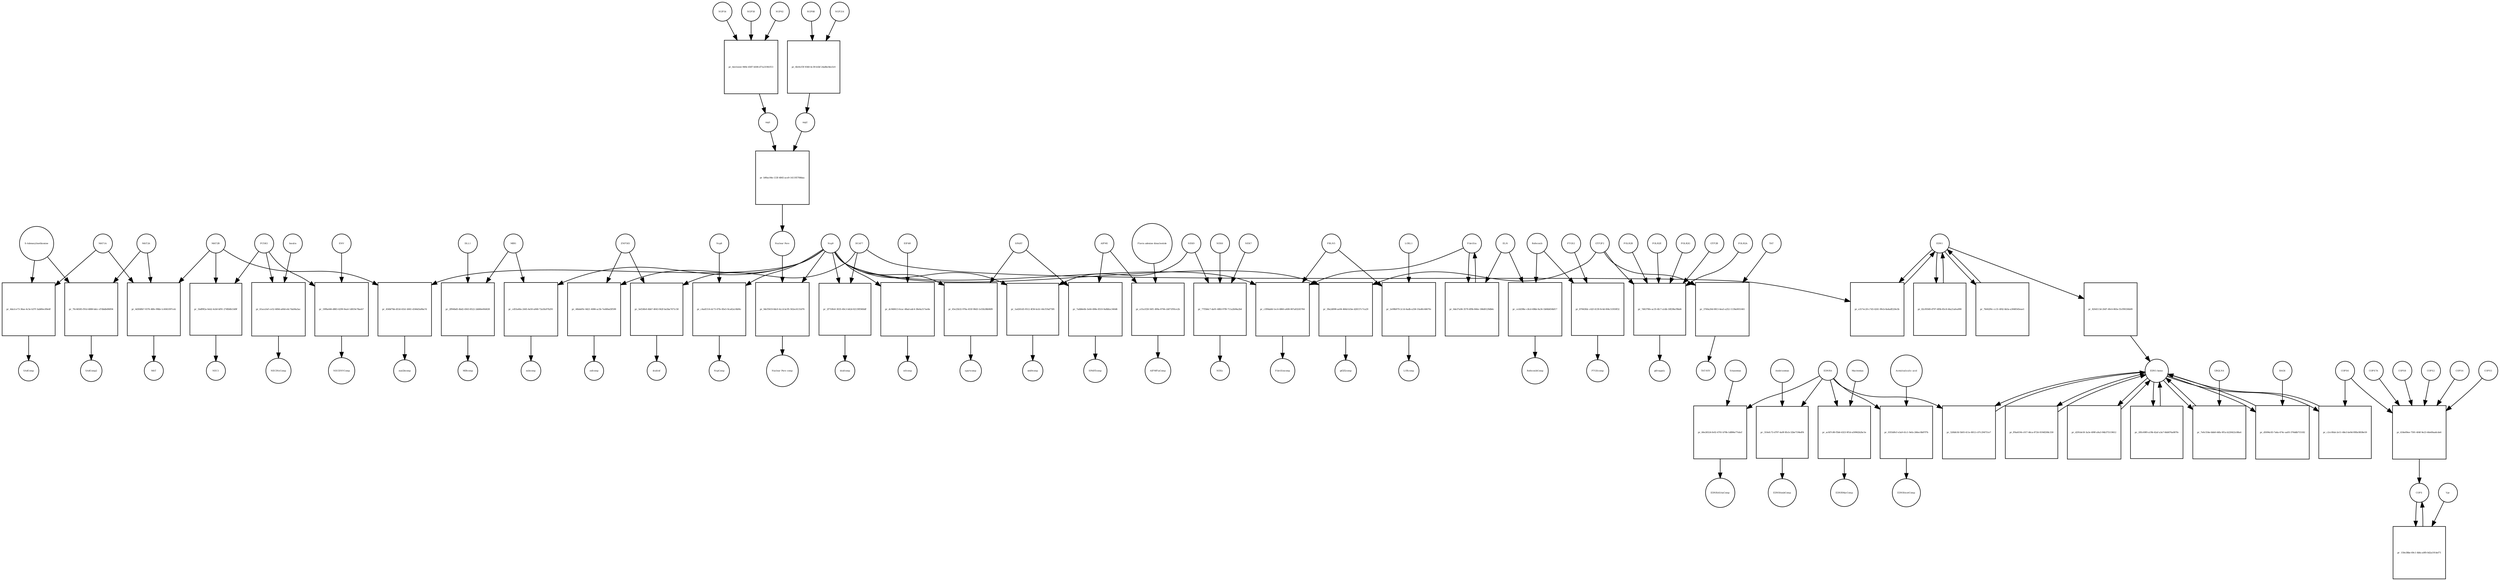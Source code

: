 strict digraph  {
EDN1 [annotation=urn_miriam_uniprot_P05305, bipartite=0, cls=macromolecule, fontsize=4, label=EDN1, shape=circle];
"pr_e317ec20-c7d3-4241-99cb-8a4adf220e3b" [annotation="", bipartite=1, cls=process, fontsize=4, label="pr_e317ec20-c7d3-4241-99cb-8a4adf220e3b", shape=square];
DCAF7 [annotation="urn_miriam_uniprot_P61962|urn_miriam_pubmed_16887337|urn_miriam_pubmed_16949367", bipartite=0, cls=macromolecule, fontsize=4, label=DCAF7, shape=circle];
"pr_82cf0569-d797-4f0b-85c8-44a21afea990" [annotation="", bipartite=1, cls=process, fontsize=4, label="pr_82cf0569-d797-4f0b-85c8-44a21afea990", shape=square];
NUP54 [annotation=urn_miriam_uniprot_Q7Z3B4, bipartite=0, cls=macromolecule, fontsize=4, label=NUP54, shape=circle];
"pr_4ee1eeee-949e-4587-b506-d71a31941f13" [annotation="", bipartite=1, cls=process, fontsize=4, label="pr_4ee1eeee-949e-4587-b506-d71a31941f13", shape=square];
nup1 [annotation=urn_miriam_pubmed_12196509, bipartite=0, cls=complex, fontsize=4, label=nup1, shape=circle];
NUP58 [annotation=urn_miriam_uniprot_Q9BVL2, bipartite=0, cls=macromolecule, fontsize=4, label=NUP58, shape=circle];
NUP62 [annotation=urn_miriam_uniprot_P37198, bipartite=0, cls=macromolecule, fontsize=4, label=NUP62, shape=circle];
GTF2F2 [annotation="urn_miriam_uniprot_P13984|urn_miriam_pubmed_10428810", bipartite=0, cls=macromolecule, fontsize=4, label=GTF2F2, shape=circle];
"pr_7d6379fe-ac35-4fc7-a1db-18f29bcf9bd4" [annotation="", bipartite=1, cls=process, fontsize=4, label="pr_7d6379fe-ac35-4fc7-a1db-18f29bcf9bd4", shape=square];
gtfrnapoly [annotation=urn_miriam_pubmed_26344197, bipartite=0, cls=complex, fontsize=4, label=gtfrnapoly, shape=circle];
GTF2B [annotation=urn_miriam_uniprot_Q00403, bipartite=0, cls=macromolecule, fontsize=4, label=GTF2B, shape=circle];
POLR2A [annotation=urn_miriam_uniprot_P30876, bipartite=0, cls=macromolecule, fontsize=4, label=POLR2A, shape=circle];
POLR2B [annotation=urn_miriam_uniprot_P30876, bipartite=0, cls=macromolecule, fontsize=4, label=POLR2B, shape=circle];
POLR2E [annotation=urn_miriam_uniprot_P19388, bipartite=0, cls=macromolecule, fontsize=4, label=POLR2E, shape=circle];
POLR2G [annotation=urn_miriam_uniprot_P62487, bipartite=0, cls=macromolecule, fontsize=4, label=POLR2G, shape=circle];
NEK9 [annotation=urn_miriam_uniprot_Q8TD19, bipartite=0, cls=macromolecule, fontsize=4, label=NEK9, shape=circle];
"pr_77f3b6c7-da91-48fd-97f8-711a2b94a2b4" [annotation="", bipartite=1, cls=process, fontsize=4, label="pr_77f3b6c7-da91-48fd-97f8-711a2b94a2b4", shape=square];
NEKs [annotation=urn_miriam_pubmed_28514442, bipartite=0, cls=complex, fontsize=4, label=NEKs, shape=circle];
NEK7 [annotation=urn_miriam_uniprot_Q8TDX7, bipartite=0, cls=macromolecule, fontsize=4, label=NEK7, shape=circle];
NEK6 [annotation=urn_miriam_uniprot_Q9HC98, bipartite=0, cls=macromolecule, fontsize=4, label=NEK6, shape=circle];
"pr_7b042f6c-cc31-4f42-bb3a-a3048545eae1" [annotation="", bipartite=1, cls=process, fontsize=4, label="pr_7b042f6c-cc31-4f42-bb3a-a3048545eae1", shape=square];
"EDN1-homo" [annotation=urn_miriam_pubmed_16713569, bipartite=0, cls=complex, fontsize=4, label="EDN1-homo", shape=circle];
"pr_ff4a6194-c017-46ca-8724-0194f208c330" [annotation="", bipartite=1, cls=process, fontsize=4, label="pr_ff4a6194-c017-46ca-8724-0194f208c330", shape=square];
"pr_d291de18-3a3e-499f-a9a3-94b375119612" [annotation="", bipartite=1, cls=process, fontsize=4, label="pr_d291de18-3a3e-499f-a9a3-94b375119612", shape=square];
COPS2 [annotation=urn_miriam_uniprot_P61201, bipartite=0, cls=macromolecule, fontsize=4, label=COPS2, shape=circle];
"pr_634e09ee-7591-404f-9e23-46e69aa6cde6" [annotation="", bipartite=1, cls=process, fontsize=4, label="pr_634e09ee-7591-404f-9e23-46e69aa6cde6", shape=square];
COPS [annotation=urn_miriam_pubmed_16045761, bipartite=0, cls=complex, fontsize=4, label=COPS, shape=circle];
COPS4 [annotation=urn_miriam_uniprot_Q9UBW8, bipartite=0, cls=macromolecule, fontsize=4, label=COPS4, shape=circle];
COPS5 [annotation=urn_miriam_uniprot_Q92905, bipartite=0, cls=macromolecule, fontsize=4, label=COPS5, shape=circle];
COPS6 [annotation=urn_miriam_uniprot_Q7L5N1, bipartite=0, cls=macromolecule, fontsize=4, label=COPS6, shape=circle];
COPS7A [annotation=urn_miriam_uniprot_Q9UBW8, bipartite=0, cls=macromolecule, fontsize=4, label=COPS7A, shape=circle];
COPS8 [annotation=urn_miriam_uniprot_Q99627, bipartite=0, cls=macromolecule, fontsize=4, label=COPS8, shape=circle];
MAT1A [annotation=urn_miriam_uniprot_Q00266, bipartite=0, cls=macromolecule, fontsize=4, label=MAT1A, shape=circle];
"pr_4d3fd0b7-9376-48fe-99bb-1c6041097ceb" [annotation="", bipartite=1, cls=process, fontsize=4, label="pr_4d3fd0b7-9376-48fe-99bb-1c6041097ceb", shape=square];
MAT [annotation=urn_miriam_pubmed_12671891, bipartite=0, cls=complex, fontsize=4, label=MAT, shape=circle];
MAT2A [annotation=urn_miriam_uniprot_P31153, bipartite=0, cls=macromolecule, fontsize=4, label=MAT2A, shape=circle];
MAT2B [annotation="urn_miriam_uniprot_Q9NZL9|urn_miriam_pubmed_10644686|urn_miriam_pubmed_23189196|urn_miriam_pubmed_25075345|urn_miriam_pubmed_23425511", bipartite=0, cls=macromolecule, fontsize=4, label=MAT2B, shape=circle];
FBLN5 [annotation=urn_miriam_uniprot_Q9UBX5, bipartite=0, cls=macromolecule, fontsize=4, label=FBLN5, shape=circle];
"pr_2e99b979-2c1d-4adb-a336-10a40c46670c" [annotation="", bipartite=1, cls=process, fontsize=4, label="pr_2e99b979-2c1d-4adb-a336-10a40c46670c", shape=square];
LOXcomp [annotation=urn_miriam_pubmed_14745449, bipartite=0, cls=complex, fontsize=4, label=LOXcomp, shape=circle];
LOXL1 [annotation=urn_miriam_uniprot_Q08397, bipartite=0, cls=macromolecule, fontsize=4, label=LOXL1, shape=circle];
Nsp9 [annotation="urn_miriam_uniprot_P0DTD1|urn_miriam_ncbiprotein_YP_009725305", bipartite=0, cls=macromolecule, fontsize=4, label=Nsp9, shape=circle];
"pr_456bf7bb-d53d-41b1-b941-d344d3a9ba7d" [annotation="", bipartite=1, cls=process, fontsize=4, label="pr_456bf7bb-d53d-41b1-b941-d344d3a9ba7d", shape=square];
mat2bcomp [annotation=urn_miriam_pubmed_32353859, bipartite=0, cls=complex, fontsize=4, label=mat2bcomp, shape=circle];
MIB1 [annotation="urn_miriam_uniprot_Q86YT6|urn_miriam_pubmed_24185901", bipartite=0, cls=macromolecule, fontsize=4, label=MIB1, shape=circle];
"pr_2ff66bd5-4bd2-4563-8522-2dd46e00d438" [annotation="", bipartite=1, cls=process, fontsize=4, label="pr_2ff66bd5-4bd2-4563-8522-2dd46e00d438", shape=square];
MIBcomp [annotation=urn_miriam_pubmed_21985982, bipartite=0, cls=complex, fontsize=4, label=MIBcomp, shape=circle];
DLL1 [annotation=urn_miriam_uniprot_O00548, bipartite=0, cls=macromolecule, fontsize=4, label=DLL1, shape=circle];
"pr_1bdf9f2a-0eb2-4cb0-bf91-274fb8b13d9f" [annotation="", bipartite=1, cls=process, fontsize=4, label="pr_1bdf9f2a-0eb2-4cb0-bf91-274fb8b13d9f", shape=square];
NEC1 [annotation=urn_miriam_pubmed_25544563, bipartite=0, cls=complex, fontsize=4, label=NEC1, shape=circle];
PCSK1 [annotation=urn_miriam_uniprot_F5H982, bipartite=0, cls=macromolecule, fontsize=4, label=PCSK1, shape=circle];
SPART [annotation=urn_miriam_uniprot_Q8N0X7, bipartite=0, cls=macromolecule, fontsize=4, label=SPART, shape=circle];
"pr_7adb8e6b-3e44-498e-8510-9a8bfac340d6" [annotation="", bipartite=1, cls=process, fontsize=4, label="pr_7adb8e6b-3e44-498e-8510-9a8bfac340d6", shape=square];
SPARTcomp [annotation=urn_miriam_pubmed_19765186, bipartite=0, cls=complex, fontsize=4, label=SPARTcomp, shape=circle];
AIFM1 [annotation=urn_miriam_uniprot_O95831, bipartite=0, cls=macromolecule, fontsize=4, label=AIFM1, shape=circle];
Nsp8 [annotation="urn_miriam_uniprot_P0DTD1|urn_miriam_ncbiprotein_YP_009725304|urn_miriam_taxonomy_2697049", bipartite=0, cls=macromolecule, fontsize=4, label=Nsp8, shape=circle];
"pr_c4ad1514-dc73-47fe-85e5-9ca42a14bf4c" [annotation="", bipartite=1, cls=process, fontsize=4, label="pr_c4ad1514-dc73-47fe-85e5-9ca42a14bf4c", shape=square];
NspComp [annotation=urn_miriam_pubmed_32296183, bipartite=0, cls=complex, fontsize=4, label=NspComp, shape=circle];
"pr_526bfcfd-5b93-411e-8012-c07c294751e7" [annotation="", bipartite=1, cls=process, fontsize=4, label="pr_526bfcfd-5b93-411e-8012-c07c294751e7", shape=square];
EDNRA [annotation=urn_miriam_uniprot_P25101, bipartite=0, cls=macromolecule, fontsize=4, label=EDNRA, shape=circle];
"pr_7e0c554e-bbb0-44fa-9f1a-b220422c88a4" [annotation="", bipartite=1, cls=process, fontsize=4, label="pr_7e0c554e-bbb0-44fa-9f1a-b220422c88a4", shape=square];
UBQLN4 [annotation=urn_miriam_uniprot_Q9NRR5, bipartite=0, cls=macromolecule, fontsize=4, label=UBQLN4, shape=circle];
"pr_c2cc0fab-2e11-48e3-be9d-f0fbc8838e59" [annotation="", bipartite=1, cls=process, fontsize=4, label="pr_c2cc0fab-2e11-48e3-be9d-f0fbc8838e59", shape=square];
Vpr [annotation="urn_miriam_uniprot_I2A5W5|urn_miriam_taxonomy_11676", bipartite=0, cls=macromolecule, fontsize=4, label=Vpr, shape=circle];
"pr_150e38be-69c1-4bfa-a0f0-0d2a1914ef71" [annotation="", bipartite=1, cls=process, fontsize=4, label="pr_150e38be-69c1-4bfa-a0f0-0d2a1914ef71", shape=square];
BAG6 [annotation=urn_miriam_uniprot_P46379, bipartite=0, cls=macromolecule, fontsize=4, label=BAG6, shape=circle];
"pr_d5094c83-7a6a-474c-aa93-376ddb715182" [annotation="", bipartite=1, cls=process, fontsize=4, label="pr_d5094c83-7a6a-474c-aa93-376ddb715182", shape=square];
"pr_820d113d-20d7-49c6-865e-f3cf99336b09" [annotation="", bipartite=1, cls=process, fontsize=4, label="pr_820d113d-20d7-49c6-865e-f3cf99336b09", shape=square];
"pr_3760a20d-0813-4ea5-a252-1139a0051461" [annotation="", bipartite=1, cls=process, fontsize=4, label="pr_3760a20d-0813-4ea5-a252-1139a0051461", shape=square];
"TAT-HIV" [annotation=urn_miriam_pubmed_8934526, bipartite=0, cls=complex, fontsize=4, label="TAT-HIV", shape=circle];
TAT [annotation="urn_miriam_uniprot_A6MI22|urn_miriam_taxonomy_11676", bipartite=0, cls=macromolecule, fontsize=4, label=TAT, shape=circle];
nup2 [annotation=urn_miriam_pubmed_9049309, bipartite=0, cls=complex, fontsize=4, label=nup2, shape=circle];
"pr_b90ac04e-133f-4845-ace9-141195708daa" [annotation="", bipartite=1, cls=process, fontsize=4, label="pr_b90ac04e-133f-4845-ace9-141195708daa", shape=square];
"Nuclear Pore" [annotation=urn_miriam_pubmed_32296183, bipartite=0, cls=complex, fontsize=4, label="Nuclear Pore", shape=circle];
NUP214 [annotation=urn_miriam_uniprot_P35658, bipartite=0, cls=macromolecule, fontsize=4, label=NUP214, shape=circle];
"pr_6b16cf3f-9340-4c39-b1bf-24a8bc8ee3c0" [annotation="", bipartite=1, cls=process, fontsize=4, label="pr_6b16cf3f-9340-4c39-b1bf-24a8bc8ee3c0", shape=square];
NUP88 [annotation="urn_miriam_uniprot_Q99567|urn_miriam_pubmed_30543681", bipartite=0, cls=macromolecule, fontsize=4, label=NUP88, shape=circle];
"pr_9dcf5619-8dc0-4cc4-bc95-502ec6131d76" [annotation="", bipartite=1, cls=process, fontsize=4, label="pr_9dcf5619-8dc0-4cc4-bc95-502ec6131d76", shape=square];
"Nuclear Pore comp" [annotation=urn_miriam_pubmed_32353859, bipartite=0, cls=complex, fontsize=4, label="Nuclear Pore comp", shape=circle];
ZNF503 [annotation=urn_miriam_uniprot_Q96F45, bipartite=0, cls=macromolecule, fontsize=4, label=ZNF503, shape=circle];
"pr_3ef24fe0-4bb7-4043-942f-ba5ba7471c58" [annotation="", bipartite=1, cls=process, fontsize=4, label="pr_3ef24fe0-4bb7-4043-942f-ba5ba7471c58", shape=square];
dcafznf [annotation=urn_miriam_pubmed_27705803, bipartite=0, cls=complex, fontsize=4, label=dcafznf, shape=circle];
"pr_cd55a40a-2445-4e50-a068-72a5fa97b291" [annotation="", bipartite=1, cls=process, fontsize=4, label="pr_cd55a40a-2445-4e50-a068-72a5fa97b291", shape=square];
mibcomp [annotation=urn_miriam_pubmed_32353859, bipartite=0, cls=complex, fontsize=4, label=mibcomp, shape=circle];
"pr_44bdef0c-8d21-4086-ac5b-7ed49ad3f599" [annotation="", bipartite=1, cls=process, fontsize=4, label="pr_44bdef0c-8d21-4086-ac5b-7ed49ad3f599", shape=square];
znfcomp [annotation=urn_miriam_pubmed_32353859, bipartite=0, cls=complex, fontsize=4, label=znfcomp, shape=circle];
"pr_2f710fe0-3035-49c3-b42d-82139f36fddf" [annotation="", bipartite=1, cls=process, fontsize=4, label="pr_2f710fe0-3035-49c3-b42d-82139f36fddf", shape=square];
dcafcomp [annotation=urn_miriam_pubmed_32353859, bipartite=0, cls=complex, fontsize=4, label=dcafcomp, shape=circle];
"pr_dc940613-6cac-48ad-adc4-38e6a317ae8e" [annotation="", bipartite=1, cls=process, fontsize=4, label="pr_dc940613-6cac-48ad-adc4-38e6a317ae8e", shape=square];
eifcomp [annotation=urn_miriam_pubmed_32353859, bipartite=0, cls=complex, fontsize=4, label=eifcomp, shape=circle];
EIF4H [annotation="urn_miriam_uniprot_Q15056|urn_miriam_pubmed_10585411|urn_miriam_pubmed_11418588", bipartite=0, cls=macromolecule, fontsize=4, label=EIF4H, shape=circle];
"pr_65e23b32-976a-455f-90d3-1e55b38b96f8" [annotation="", bipartite=1, cls=process, fontsize=4, label="pr_65e23b32-976a-455f-90d3-1e55b38b96f8", shape=square];
spartcomp [annotation=urn_miriam_pubmed_32353859, bipartite=0, cls=complex, fontsize=4, label=spartcomp, shape=circle];
"pr_1ad261d5-9512-4f36-bcb1-44cf19af75f6" [annotation="", bipartite=1, cls=process, fontsize=4, label="pr_1ad261d5-9512-4f36-bcb1-44cf19af75f6", shape=square];
nek9comp [annotation=urn_miriam_pubmed_32353859, bipartite=0, cls=complex, fontsize=4, label=nek9comp, shape=circle];
"pr_c5f9da8d-1ec4-4860-a408-067a83245764" [annotation="", bipartite=1, cls=process, fontsize=4, label="pr_c5f9da8d-1ec4-4860-a408-067a83245764", shape=square];
Fibrillincomp [annotation=urn_miriam_pubmed_32353859, bipartite=0, cls=complex, fontsize=4, label=Fibrillincomp, shape=circle];
Fibrillin [annotation="urn_miriam_pubmed_8702639|urn_miriam_pubmed_10825173|urn_miriam_pubmed_10544250", bipartite=0, cls=complex, fontsize=4, label=Fibrillin, shape=circle];
"pr_39a2d098-ae04-466d-b1be-d28157c7ca29" [annotation="", bipartite=1, cls=process, fontsize=4, label="pr_39a2d098-ae04-466d-b1be-d28157c7ca29", shape=square];
gtf2f2comp [annotation=urn_miriam_pubmed_32353859, bipartite=0, cls=complex, fontsize=4, label=gtf2f2comp, shape=circle];
"pr_285c69f0-a19b-42af-a3a7-8dd476a087fe" [annotation="", bipartite=1, cls=process, fontsize=4, label="pr_285c69f0-a19b-42af-a3a7-8dd476a087fe", shape=square];
"pr_0de37a94-3579-4f9b-846e-186d0129db6c" [annotation="", bipartite=1, cls=process, fontsize=4, label="pr_0de37a94-3579-4f9b-846e-186d0129db6c", shape=square];
ELN [annotation=urn_miriam_uniprot_P15502, bipartite=0, cls=macromolecule, fontsize=4, label=ELN, shape=circle];
"pr_4da1ce73-36ae-4c5e-b37f-3ab80ec89e6f" [annotation="", bipartite=1, cls=process, fontsize=4, label="pr_4da1ce73-36ae-4c5e-b37f-3ab80ec89e6f", shape=square];
SAdComp [annotation="urn_miriam_pubmed_12631701|urn_miriam_pubmed_12060674|urn_miriam_pubmed_11301045|urn_miriam_pubmed_12660248", bipartite=0, cls=complex, fontsize=4, label=SAdComp, shape=circle];
"S-Adenosylmethionine" [annotation="urn_miriam_pubchem.compound_34755|urn_miriam_chebi_CHEBI%3A15414", bipartite=0, cls="simple chemical", fontsize=4, label="S-Adenosylmethionine", shape=circle];
PTGS2 [annotation="", bipartite=0, cls=macromolecule, fontsize=4, label=PTGS2, shape=circle];
"pr_87843fdc-c42f-4139-9c4d-004c51959f32" [annotation="", bipartite=1, cls=process, fontsize=4, label="pr_87843fdc-c42f-4139-9c4d-004c51959f32", shape=square];
PTGScomp [annotation=urn_miriam_pubmed_20724158, bipartite=0, cls=complex, fontsize=4, label=PTGScomp, shape=circle];
Rofecoxib [annotation="urn_miriam_pubchem.compound_5090|urn_miriam_chebi_CHEBI%3A8887", bipartite=0, cls="simple chemical", fontsize=4, label=Rofecoxib, shape=circle];
"pr_70c46585-f91d-4888-bdcc-d7dbdb496f04" [annotation="", bipartite=1, cls=process, fontsize=4, label="pr_70c46585-f91d-4888-bdcc-d7dbdb496f04", shape=square];
SAdComp2 [annotation="urn_miriam_pubmed_12660248|urn_miriam_pubmed_12023972|urn_miriam_pubmed_11596649", bipartite=0, cls=complex, fontsize=4, label=SAdComp2, shape=circle];
"pr_61aca5ef-ce52-469d-a60d-e6c7da94a5ac" [annotation="", bipartite=1, cls=process, fontsize=4, label="pr_61aca5ef-ce52-469d-a60d-e6c7da94a5ac", shape=square];
NECINsComp [annotation="urn_miriam_pubmed_17016423|urn_miriam_pubmed_17139284", bipartite=0, cls=complex, fontsize=4, label=NECINsComp, shape=circle];
Insulin [annotation=urn_miriam_uniprot_P01308, bipartite=0, cls=macromolecule, fontsize=4, label=Insulin, shape=circle];
"pr_19f8a446-d883-4299-9ea4-1d819e78aeb7" [annotation="", bipartite=1, cls=process, fontsize=4, label="pr_19f8a446-d883-4299-9ea4-1d819e78aeb7", shape=square];
NECENVComp [annotation=urn_miriam_pubmed_8940009, bipartite=0, cls=complex, fontsize=4, label=NECENVComp, shape=circle];
ENV [annotation="urn_miriam_uniprot_A0A517FIL8|urn_miriam_taxonomy_11676", bipartite=0, cls=macromolecule, fontsize=4, label=ENV, shape=circle];
"pr_e31a1f28-56f1-499a-8794-cb871f95ce2b" [annotation="", bipartite=1, cls=process, fontsize=4, label="pr_e31a1f28-56f1-499a-8794-cb871f95ce2b", shape=square];
AIFMFlaComp [annotation="urn_miriam_pubmed_17016423|urn_miriam_pubmed_17139284|urn_miriam_pubmed_10592235", bipartite=0, cls=complex, fontsize=4, label=AIFMFlaComp, shape=circle];
"Flavin adenine dinucleotide" [annotation="urn_miriam_pubchem.compound_643975|urn_miriam_chebi_CHEBI%3A16238", bipartite=0, cls="simple chemical", fontsize=4, label="Flavin adenine dinucleotide", shape=circle];
"pr_66e26524-fe02-4701-b79b-1d896e77ebcf" [annotation="", bipartite=1, cls=process, fontsize=4, label="pr_66e26524-fe02-4701-b79b-1d896e77ebcf", shape=square];
EDNRASitaComp [annotation=urn_miriam_pubmed_17472992, bipartite=0, cls=complex, fontsize=4, label=EDNRASitaComp, shape=circle];
Sitaxentan [annotation="urn_miriam_pubchem.compound_643975|urn_miriam_chebi_CHEBI%3A135736", bipartite=0, cls="simple chemical", fontsize=4, label=Sitaxentan, shape=circle];
"pr_310efc72-d797-4a9f-85cb-32be7194eff4" [annotation="", bipartite=1, cls=process, fontsize=4, label="pr_310efc72-d797-4a9f-85cb-32be7194eff4", shape=square];
EDNRAmbComp [annotation=urn_miriam_pubmed_20811346, bipartite=0, cls=complex, fontsize=4, label=EDNRAmbComp, shape=circle];
Ambrisentan [annotation="urn_miriam_pubchem.compound_6918493|urn_miriam_chebi_CHEBI%3A135949", bipartite=0, cls="simple chemical", fontsize=4, label=Ambrisentan, shape=circle];
"pr_acfd7c80-f5b6-4323-9f1d-a59962b2bc5e" [annotation="", bipartite=1, cls=process, fontsize=4, label="pr_acfd7c80-f5b6-4323-9f1d-a59962b2bc5e", shape=square];
EDNRMacComp [annotation="urn_miriam_pubmed_24261583|urn_miriam_pubmed_22862294|urn_miriam_pubmed_22458347", bipartite=0, cls=complex, fontsize=4, label=EDNRMacComp, shape=circle];
Macitentan [annotation="urn_miriam_pubchem.compound_16004692|urn_miriam_chebi_CHEBI%3A76607", bipartite=0, cls="simple chemical", fontsize=4, label=Macitentan, shape=circle];
"pr_0355d9cf-e3a9-41c1-9efa-266ec0b87f7b" [annotation="", bipartite=1, cls=process, fontsize=4, label="pr_0355d9cf-e3a9-41c1-9efa-266ec0b87f7b", shape=square];
EDNRAcetComp [annotation=urn_miriam_pubmed_10727528, bipartite=0, cls=complex, fontsize=4, label=EDNRAcetComp, shape=circle];
"Acetylsalicylic acid" [annotation="urn_miriam_pubchem.compound_2244|urn_miriam_chebi_CHEBI%3A15365", bipartite=0, cls="simple chemical", fontsize=4, label="Acetylsalicylic acid", shape=circle];
"pr_ce3d39bc-c8cd-49bb-9a34-1b84b834bf17" [annotation="", bipartite=1, cls=process, fontsize=4, label="pr_ce3d39bc-c8cd-49bb-9a34-1b84b834bf17", shape=square];
RofecoxibComp [annotation="urn_miriam_pubmed_17620346|urn_miriam_pubmed_16679386", bipartite=0, cls=complex, fontsize=4, label=RofecoxibComp, shape=circle];
EDN1 -> "pr_e317ec20-c7d3-4241-99cb-8a4adf220e3b"  [annotation="", interaction_type=consumption];
EDN1 -> "pr_82cf0569-d797-4f0b-85c8-44a21afea990"  [annotation="", interaction_type=consumption];
EDN1 -> "pr_7b042f6c-cc31-4f42-bb3a-a3048545eae1"  [annotation="", interaction_type=consumption];
EDN1 -> "pr_820d113d-20d7-49c6-865e-f3cf99336b09"  [annotation="", interaction_type=consumption];
"pr_e317ec20-c7d3-4241-99cb-8a4adf220e3b" -> EDN1  [annotation="", interaction_type=production];
DCAF7 -> "pr_e317ec20-c7d3-4241-99cb-8a4adf220e3b"  [annotation=urn_miriam_pubmed_27880803, interaction_type=catalysis];
DCAF7 -> "pr_3ef24fe0-4bb7-4043-942f-ba5ba7471c58"  [annotation="", interaction_type=consumption];
DCAF7 -> "pr_2f710fe0-3035-49c3-b42d-82139f36fddf"  [annotation="", interaction_type=consumption];
"pr_82cf0569-d797-4f0b-85c8-44a21afea990" -> EDN1  [annotation="", interaction_type=production];
NUP54 -> "pr_4ee1eeee-949e-4587-b506-d71a31941f13"  [annotation="", interaction_type=consumption];
"pr_4ee1eeee-949e-4587-b506-d71a31941f13" -> nup1  [annotation="", interaction_type=production];
nup1 -> "pr_b90ac04e-133f-4845-ace9-141195708daa"  [annotation="", interaction_type=consumption];
NUP58 -> "pr_4ee1eeee-949e-4587-b506-d71a31941f13"  [annotation="", interaction_type=consumption];
NUP62 -> "pr_4ee1eeee-949e-4587-b506-d71a31941f13"  [annotation="", interaction_type=consumption];
GTF2F2 -> "pr_7d6379fe-ac35-4fc7-a1db-18f29bcf9bd4"  [annotation="", interaction_type=consumption];
GTF2F2 -> "pr_3760a20d-0813-4ea5-a252-1139a0051461"  [annotation="", interaction_type=consumption];
GTF2F2 -> "pr_39a2d098-ae04-466d-b1be-d28157c7ca29"  [annotation="", interaction_type=consumption];
"pr_7d6379fe-ac35-4fc7-a1db-18f29bcf9bd4" -> gtfrnapoly  [annotation="", interaction_type=production];
GTF2B -> "pr_7d6379fe-ac35-4fc7-a1db-18f29bcf9bd4"  [annotation="", interaction_type=consumption];
POLR2A -> "pr_7d6379fe-ac35-4fc7-a1db-18f29bcf9bd4"  [annotation="", interaction_type=consumption];
POLR2B -> "pr_7d6379fe-ac35-4fc7-a1db-18f29bcf9bd4"  [annotation="", interaction_type=consumption];
POLR2E -> "pr_7d6379fe-ac35-4fc7-a1db-18f29bcf9bd4"  [annotation="", interaction_type=consumption];
POLR2G -> "pr_7d6379fe-ac35-4fc7-a1db-18f29bcf9bd4"  [annotation="", interaction_type=consumption];
NEK9 -> "pr_77f3b6c7-da91-48fd-97f8-711a2b94a2b4"  [annotation="", interaction_type=consumption];
NEK9 -> "pr_1ad261d5-9512-4f36-bcb1-44cf19af75f6"  [annotation="", interaction_type=consumption];
"pr_77f3b6c7-da91-48fd-97f8-711a2b94a2b4" -> NEKs  [annotation="", interaction_type=production];
NEK7 -> "pr_77f3b6c7-da91-48fd-97f8-711a2b94a2b4"  [annotation="", interaction_type=consumption];
NEK6 -> "pr_77f3b6c7-da91-48fd-97f8-711a2b94a2b4"  [annotation="", interaction_type=consumption];
"pr_7b042f6c-cc31-4f42-bb3a-a3048545eae1" -> EDN1  [annotation="", interaction_type=production];
"EDN1-homo" -> "pr_ff4a6194-c017-46ca-8724-0194f208c330"  [annotation="", interaction_type=consumption];
"EDN1-homo" -> "pr_d291de18-3a3e-499f-a9a3-94b375119612"  [annotation="", interaction_type=consumption];
"EDN1-homo" -> "pr_526bfcfd-5b93-411e-8012-c07c294751e7"  [annotation="", interaction_type=consumption];
"EDN1-homo" -> "pr_7e0c554e-bbb0-44fa-9f1a-b220422c88a4"  [annotation="", interaction_type=consumption];
"EDN1-homo" -> "pr_c2cc0fab-2e11-48e3-be9d-f0fbc8838e59"  [annotation="", interaction_type=consumption];
"EDN1-homo" -> "pr_d5094c83-7a6a-474c-aa93-376ddb715182"  [annotation="", interaction_type=consumption];
"EDN1-homo" -> "pr_285c69f0-a19b-42af-a3a7-8dd476a087fe"  [annotation="", interaction_type=consumption];
"pr_ff4a6194-c017-46ca-8724-0194f208c330" -> "EDN1-homo"  [annotation="", interaction_type=production];
"pr_d291de18-3a3e-499f-a9a3-94b375119612" -> "EDN1-homo"  [annotation="", interaction_type=production];
COPS2 -> "pr_634e09ee-7591-404f-9e23-46e69aa6cde6"  [annotation="", interaction_type=consumption];
"pr_634e09ee-7591-404f-9e23-46e69aa6cde6" -> COPS  [annotation="", interaction_type=production];
COPS -> "pr_150e38be-69c1-4bfa-a0f0-0d2a1914ef71"  [annotation="", interaction_type=consumption];
COPS4 -> "pr_634e09ee-7591-404f-9e23-46e69aa6cde6"  [annotation="", interaction_type=consumption];
COPS5 -> "pr_634e09ee-7591-404f-9e23-46e69aa6cde6"  [annotation="", interaction_type=consumption];
COPS6 -> "pr_634e09ee-7591-404f-9e23-46e69aa6cde6"  [annotation="", interaction_type=consumption];
COPS6 -> "pr_c2cc0fab-2e11-48e3-be9d-f0fbc8838e59"  [annotation="", interaction_type=consumption];
COPS7A -> "pr_634e09ee-7591-404f-9e23-46e69aa6cde6"  [annotation="", interaction_type=consumption];
COPS8 -> "pr_634e09ee-7591-404f-9e23-46e69aa6cde6"  [annotation="", interaction_type=consumption];
MAT1A -> "pr_4d3fd0b7-9376-48fe-99bb-1c6041097ceb"  [annotation="", interaction_type=consumption];
MAT1A -> "pr_4da1ce73-36ae-4c5e-b37f-3ab80ec89e6f"  [annotation="", interaction_type=consumption];
"pr_4d3fd0b7-9376-48fe-99bb-1c6041097ceb" -> MAT  [annotation="", interaction_type=production];
MAT2A -> "pr_4d3fd0b7-9376-48fe-99bb-1c6041097ceb"  [annotation="", interaction_type=consumption];
MAT2A -> "pr_70c46585-f91d-4888-bdcc-d7dbdb496f04"  [annotation="", interaction_type=consumption];
MAT2B -> "pr_4d3fd0b7-9376-48fe-99bb-1c6041097ceb"  [annotation="", interaction_type=consumption];
MAT2B -> "pr_456bf7bb-d53d-41b1-b941-d344d3a9ba7d"  [annotation="", interaction_type=consumption];
MAT2B -> "pr_1bdf9f2a-0eb2-4cb0-bf91-274fb8b13d9f"  [annotation="", interaction_type=consumption];
FBLN5 -> "pr_2e99b979-2c1d-4adb-a336-10a40c46670c"  [annotation="", interaction_type=consumption];
FBLN5 -> "pr_c5f9da8d-1ec4-4860-a408-067a83245764"  [annotation="", interaction_type=consumption];
"pr_2e99b979-2c1d-4adb-a336-10a40c46670c" -> LOXcomp  [annotation="", interaction_type=production];
LOXL1 -> "pr_2e99b979-2c1d-4adb-a336-10a40c46670c"  [annotation="", interaction_type=consumption];
Nsp9 -> "pr_456bf7bb-d53d-41b1-b941-d344d3a9ba7d"  [annotation="", interaction_type=consumption];
Nsp9 -> "pr_c4ad1514-dc73-47fe-85e5-9ca42a14bf4c"  [annotation="", interaction_type=consumption];
Nsp9 -> "pr_9dcf5619-8dc0-4cc4-bc95-502ec6131d76"  [annotation="", interaction_type=consumption];
Nsp9 -> "pr_cd55a40a-2445-4e50-a068-72a5fa97b291"  [annotation="", interaction_type=consumption];
Nsp9 -> "pr_44bdef0c-8d21-4086-ac5b-7ed49ad3f599"  [annotation="", interaction_type=consumption];
Nsp9 -> "pr_2f710fe0-3035-49c3-b42d-82139f36fddf"  [annotation="", interaction_type=consumption];
Nsp9 -> "pr_dc940613-6cac-48ad-adc4-38e6a317ae8e"  [annotation="", interaction_type=consumption];
Nsp9 -> "pr_65e23b32-976a-455f-90d3-1e55b38b96f8"  [annotation="", interaction_type=consumption];
Nsp9 -> "pr_1ad261d5-9512-4f36-bcb1-44cf19af75f6"  [annotation="", interaction_type=consumption];
Nsp9 -> "pr_c5f9da8d-1ec4-4860-a408-067a83245764"  [annotation="", interaction_type=consumption];
Nsp9 -> "pr_39a2d098-ae04-466d-b1be-d28157c7ca29"  [annotation="", interaction_type=consumption];
"pr_456bf7bb-d53d-41b1-b941-d344d3a9ba7d" -> mat2bcomp  [annotation="", interaction_type=production];
MIB1 -> "pr_2ff66bd5-4bd2-4563-8522-2dd46e00d438"  [annotation="", interaction_type=consumption];
MIB1 -> "pr_cd55a40a-2445-4e50-a068-72a5fa97b291"  [annotation="", interaction_type=consumption];
"pr_2ff66bd5-4bd2-4563-8522-2dd46e00d438" -> MIBcomp  [annotation="", interaction_type=production];
DLL1 -> "pr_2ff66bd5-4bd2-4563-8522-2dd46e00d438"  [annotation="", interaction_type=consumption];
"pr_1bdf9f2a-0eb2-4cb0-bf91-274fb8b13d9f" -> NEC1  [annotation="", interaction_type=production];
PCSK1 -> "pr_1bdf9f2a-0eb2-4cb0-bf91-274fb8b13d9f"  [annotation="", interaction_type=consumption];
PCSK1 -> "pr_61aca5ef-ce52-469d-a60d-e6c7da94a5ac"  [annotation="", interaction_type=consumption];
PCSK1 -> "pr_19f8a446-d883-4299-9ea4-1d819e78aeb7"  [annotation="", interaction_type=consumption];
SPART -> "pr_7adb8e6b-3e44-498e-8510-9a8bfac340d6"  [annotation="", interaction_type=consumption];
SPART -> "pr_65e23b32-976a-455f-90d3-1e55b38b96f8"  [annotation="", interaction_type=consumption];
"pr_7adb8e6b-3e44-498e-8510-9a8bfac340d6" -> SPARTcomp  [annotation="", interaction_type=production];
AIFM1 -> "pr_7adb8e6b-3e44-498e-8510-9a8bfac340d6"  [annotation="", interaction_type=consumption];
AIFM1 -> "pr_e31a1f28-56f1-499a-8794-cb871f95ce2b"  [annotation="", interaction_type=consumption];
Nsp8 -> "pr_c4ad1514-dc73-47fe-85e5-9ca42a14bf4c"  [annotation="", interaction_type=consumption];
"pr_c4ad1514-dc73-47fe-85e5-9ca42a14bf4c" -> NspComp  [annotation="", interaction_type=production];
"pr_526bfcfd-5b93-411e-8012-c07c294751e7" -> "EDN1-homo"  [annotation="", interaction_type=production];
EDNRA -> "pr_526bfcfd-5b93-411e-8012-c07c294751e7"  [annotation="", interaction_type=consumption];
EDNRA -> "pr_66e26524-fe02-4701-b79b-1d896e77ebcf"  [annotation="", interaction_type=consumption];
EDNRA -> "pr_310efc72-d797-4a9f-85cb-32be7194eff4"  [annotation="", interaction_type=consumption];
EDNRA -> "pr_acfd7c80-f5b6-4323-9f1d-a59962b2bc5e"  [annotation="", interaction_type=consumption];
EDNRA -> "pr_0355d9cf-e3a9-41c1-9efa-266ec0b87f7b"  [annotation="", interaction_type=consumption];
"pr_7e0c554e-bbb0-44fa-9f1a-b220422c88a4" -> "EDN1-homo"  [annotation="", interaction_type=production];
UBQLN4 -> "pr_7e0c554e-bbb0-44fa-9f1a-b220422c88a4"  [annotation="", interaction_type=consumption];
"pr_c2cc0fab-2e11-48e3-be9d-f0fbc8838e59" -> "EDN1-homo"  [annotation="", interaction_type=production];
Vpr -> "pr_150e38be-69c1-4bfa-a0f0-0d2a1914ef71"  [annotation="", interaction_type=consumption];
"pr_150e38be-69c1-4bfa-a0f0-0d2a1914ef71" -> COPS  [annotation="", interaction_type=production];
BAG6 -> "pr_d5094c83-7a6a-474c-aa93-376ddb715182"  [annotation="", interaction_type=consumption];
"pr_d5094c83-7a6a-474c-aa93-376ddb715182" -> "EDN1-homo"  [annotation="", interaction_type=production];
"pr_820d113d-20d7-49c6-865e-f3cf99336b09" -> "EDN1-homo"  [annotation="", interaction_type=production];
"pr_3760a20d-0813-4ea5-a252-1139a0051461" -> "TAT-HIV"  [annotation="", interaction_type=production];
TAT -> "pr_3760a20d-0813-4ea5-a252-1139a0051461"  [annotation="", interaction_type=consumption];
nup2 -> "pr_b90ac04e-133f-4845-ace9-141195708daa"  [annotation="", interaction_type=consumption];
"pr_b90ac04e-133f-4845-ace9-141195708daa" -> "Nuclear Pore"  [annotation="", interaction_type=production];
"Nuclear Pore" -> "pr_9dcf5619-8dc0-4cc4-bc95-502ec6131d76"  [annotation="", interaction_type=consumption];
NUP214 -> "pr_6b16cf3f-9340-4c39-b1bf-24a8bc8ee3c0"  [annotation="", interaction_type=consumption];
"pr_6b16cf3f-9340-4c39-b1bf-24a8bc8ee3c0" -> nup2  [annotation="", interaction_type=production];
NUP88 -> "pr_6b16cf3f-9340-4c39-b1bf-24a8bc8ee3c0"  [annotation="", interaction_type=consumption];
"pr_9dcf5619-8dc0-4cc4-bc95-502ec6131d76" -> "Nuclear Pore comp"  [annotation="", interaction_type=production];
ZNF503 -> "pr_3ef24fe0-4bb7-4043-942f-ba5ba7471c58"  [annotation="", interaction_type=consumption];
ZNF503 -> "pr_44bdef0c-8d21-4086-ac5b-7ed49ad3f599"  [annotation="", interaction_type=consumption];
"pr_3ef24fe0-4bb7-4043-942f-ba5ba7471c58" -> dcafznf  [annotation="", interaction_type=production];
"pr_cd55a40a-2445-4e50-a068-72a5fa97b291" -> mibcomp  [annotation="", interaction_type=production];
"pr_44bdef0c-8d21-4086-ac5b-7ed49ad3f599" -> znfcomp  [annotation="", interaction_type=production];
"pr_2f710fe0-3035-49c3-b42d-82139f36fddf" -> dcafcomp  [annotation="", interaction_type=production];
"pr_dc940613-6cac-48ad-adc4-38e6a317ae8e" -> eifcomp  [annotation="", interaction_type=production];
EIF4H -> "pr_dc940613-6cac-48ad-adc4-38e6a317ae8e"  [annotation="", interaction_type=consumption];
"pr_65e23b32-976a-455f-90d3-1e55b38b96f8" -> spartcomp  [annotation="", interaction_type=production];
"pr_1ad261d5-9512-4f36-bcb1-44cf19af75f6" -> nek9comp  [annotation="", interaction_type=production];
"pr_c5f9da8d-1ec4-4860-a408-067a83245764" -> Fibrillincomp  [annotation="", interaction_type=production];
Fibrillin -> "pr_c5f9da8d-1ec4-4860-a408-067a83245764"  [annotation="", interaction_type=consumption];
Fibrillin -> "pr_0de37a94-3579-4f9b-846e-186d0129db6c"  [annotation="", interaction_type=consumption];
"pr_39a2d098-ae04-466d-b1be-d28157c7ca29" -> gtf2f2comp  [annotation="", interaction_type=production];
"pr_285c69f0-a19b-42af-a3a7-8dd476a087fe" -> "EDN1-homo"  [annotation="", interaction_type=production];
"pr_0de37a94-3579-4f9b-846e-186d0129db6c" -> Fibrillin  [annotation="", interaction_type=production];
ELN -> "pr_0de37a94-3579-4f9b-846e-186d0129db6c"  [annotation="", interaction_type=consumption];
ELN -> "pr_ce3d39bc-c8cd-49bb-9a34-1b84b834bf17"  [annotation="", interaction_type=consumption];
"pr_4da1ce73-36ae-4c5e-b37f-3ab80ec89e6f" -> SAdComp  [annotation="", interaction_type=production];
"S-Adenosylmethionine" -> "pr_4da1ce73-36ae-4c5e-b37f-3ab80ec89e6f"  [annotation="", interaction_type=consumption];
"S-Adenosylmethionine" -> "pr_70c46585-f91d-4888-bdcc-d7dbdb496f04"  [annotation="", interaction_type=consumption];
PTGS2 -> "pr_87843fdc-c42f-4139-9c4d-004c51959f32"  [annotation="", interaction_type=consumption];
"pr_87843fdc-c42f-4139-9c4d-004c51959f32" -> PTGScomp  [annotation="", interaction_type=production];
Rofecoxib -> "pr_87843fdc-c42f-4139-9c4d-004c51959f32"  [annotation="", interaction_type=consumption];
Rofecoxib -> "pr_ce3d39bc-c8cd-49bb-9a34-1b84b834bf17"  [annotation="", interaction_type=consumption];
"pr_70c46585-f91d-4888-bdcc-d7dbdb496f04" -> SAdComp2  [annotation="", interaction_type=production];
"pr_61aca5ef-ce52-469d-a60d-e6c7da94a5ac" -> NECINsComp  [annotation="", interaction_type=production];
Insulin -> "pr_61aca5ef-ce52-469d-a60d-e6c7da94a5ac"  [annotation="", interaction_type=consumption];
"pr_19f8a446-d883-4299-9ea4-1d819e78aeb7" -> NECENVComp  [annotation="", interaction_type=production];
ENV -> "pr_19f8a446-d883-4299-9ea4-1d819e78aeb7"  [annotation="", interaction_type=consumption];
"pr_e31a1f28-56f1-499a-8794-cb871f95ce2b" -> AIFMFlaComp  [annotation="", interaction_type=production];
"Flavin adenine dinucleotide" -> "pr_e31a1f28-56f1-499a-8794-cb871f95ce2b"  [annotation="", interaction_type=consumption];
"pr_66e26524-fe02-4701-b79b-1d896e77ebcf" -> EDNRASitaComp  [annotation="", interaction_type=production];
Sitaxentan -> "pr_66e26524-fe02-4701-b79b-1d896e77ebcf"  [annotation="", interaction_type=consumption];
"pr_310efc72-d797-4a9f-85cb-32be7194eff4" -> EDNRAmbComp  [annotation="", interaction_type=production];
Ambrisentan -> "pr_310efc72-d797-4a9f-85cb-32be7194eff4"  [annotation="", interaction_type=consumption];
"pr_acfd7c80-f5b6-4323-9f1d-a59962b2bc5e" -> EDNRMacComp  [annotation="", interaction_type=production];
Macitentan -> "pr_acfd7c80-f5b6-4323-9f1d-a59962b2bc5e"  [annotation="", interaction_type=consumption];
"pr_0355d9cf-e3a9-41c1-9efa-266ec0b87f7b" -> EDNRAcetComp  [annotation="", interaction_type=production];
"Acetylsalicylic acid" -> "pr_0355d9cf-e3a9-41c1-9efa-266ec0b87f7b"  [annotation="", interaction_type=consumption];
"pr_ce3d39bc-c8cd-49bb-9a34-1b84b834bf17" -> RofecoxibComp  [annotation="", interaction_type=production];
}
